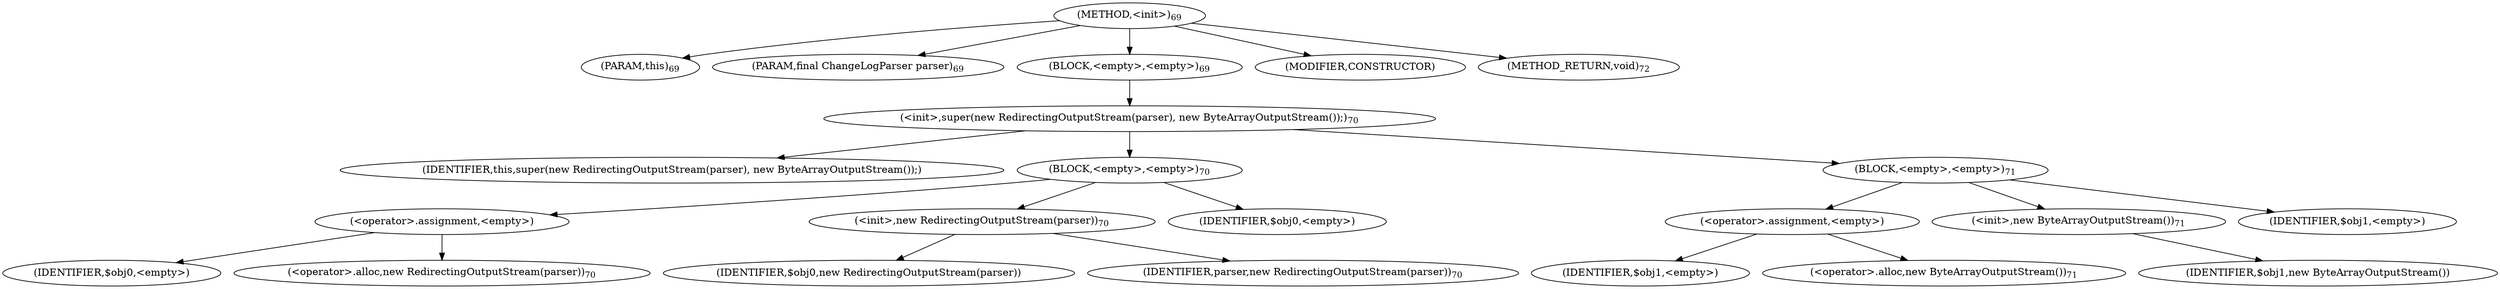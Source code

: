 digraph "&lt;init&gt;" {  
"14" [label = <(METHOD,&lt;init&gt;)<SUB>69</SUB>> ]
"4" [label = <(PARAM,this)<SUB>69</SUB>> ]
"15" [label = <(PARAM,final ChangeLogParser parser)<SUB>69</SUB>> ]
"16" [label = <(BLOCK,&lt;empty&gt;,&lt;empty&gt;)<SUB>69</SUB>> ]
"17" [label = <(&lt;init&gt;,super(new RedirectingOutputStream(parser), new ByteArrayOutputStream());)<SUB>70</SUB>> ]
"3" [label = <(IDENTIFIER,this,super(new RedirectingOutputStream(parser), new ByteArrayOutputStream());)> ]
"18" [label = <(BLOCK,&lt;empty&gt;,&lt;empty&gt;)<SUB>70</SUB>> ]
"19" [label = <(&lt;operator&gt;.assignment,&lt;empty&gt;)> ]
"20" [label = <(IDENTIFIER,$obj0,&lt;empty&gt;)> ]
"21" [label = <(&lt;operator&gt;.alloc,new RedirectingOutputStream(parser))<SUB>70</SUB>> ]
"22" [label = <(&lt;init&gt;,new RedirectingOutputStream(parser))<SUB>70</SUB>> ]
"23" [label = <(IDENTIFIER,$obj0,new RedirectingOutputStream(parser))> ]
"24" [label = <(IDENTIFIER,parser,new RedirectingOutputStream(parser))<SUB>70</SUB>> ]
"25" [label = <(IDENTIFIER,$obj0,&lt;empty&gt;)> ]
"26" [label = <(BLOCK,&lt;empty&gt;,&lt;empty&gt;)<SUB>71</SUB>> ]
"27" [label = <(&lt;operator&gt;.assignment,&lt;empty&gt;)> ]
"28" [label = <(IDENTIFIER,$obj1,&lt;empty&gt;)> ]
"29" [label = <(&lt;operator&gt;.alloc,new ByteArrayOutputStream())<SUB>71</SUB>> ]
"30" [label = <(&lt;init&gt;,new ByteArrayOutputStream())<SUB>71</SUB>> ]
"31" [label = <(IDENTIFIER,$obj1,new ByteArrayOutputStream())> ]
"32" [label = <(IDENTIFIER,$obj1,&lt;empty&gt;)> ]
"33" [label = <(MODIFIER,CONSTRUCTOR)> ]
"34" [label = <(METHOD_RETURN,void)<SUB>72</SUB>> ]
  "14" -> "4" 
  "14" -> "15" 
  "14" -> "16" 
  "14" -> "33" 
  "14" -> "34" 
  "16" -> "17" 
  "17" -> "3" 
  "17" -> "18" 
  "17" -> "26" 
  "18" -> "19" 
  "18" -> "22" 
  "18" -> "25" 
  "19" -> "20" 
  "19" -> "21" 
  "22" -> "23" 
  "22" -> "24" 
  "26" -> "27" 
  "26" -> "30" 
  "26" -> "32" 
  "27" -> "28" 
  "27" -> "29" 
  "30" -> "31" 
}
